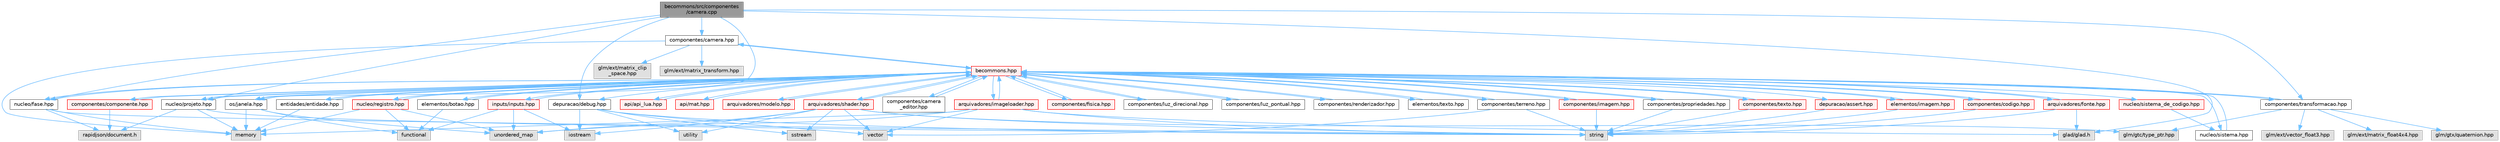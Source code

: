 digraph "becommons/src/componentes/camera.cpp"
{
 // LATEX_PDF_SIZE
  bgcolor="transparent";
  edge [fontname=Helvetica,fontsize=10,labelfontname=Helvetica,labelfontsize=10];
  node [fontname=Helvetica,fontsize=10,shape=box,height=0.2,width=0.4];
  Node1 [id="Node000001",label="becommons/src/componentes\l/camera.cpp",height=0.2,width=0.4,color="gray40", fillcolor="grey60", style="filled", fontcolor="black",tooltip=" "];
  Node1 -> Node2 [id="edge1_Node000001_Node000002",color="steelblue1",style="solid",tooltip=" "];
  Node2 [id="Node000002",label="glad/glad.h",height=0.2,width=0.4,color="grey60", fillcolor="#E0E0E0", style="filled",tooltip=" "];
  Node1 -> Node3 [id="edge2_Node000001_Node000003",color="steelblue1",style="solid",tooltip=" "];
  Node3 [id="Node000003",label="depuracao/debug.hpp",height=0.2,width=0.4,color="grey40", fillcolor="white", style="filled",URL="$debug_8hpp.html",tooltip=" "];
  Node3 -> Node4 [id="edge3_Node000003_Node000004",color="steelblue1",style="solid",tooltip=" "];
  Node4 [id="Node000004",label="vector",height=0.2,width=0.4,color="grey60", fillcolor="#E0E0E0", style="filled",tooltip=" "];
  Node3 -> Node5 [id="edge4_Node000003_Node000005",color="steelblue1",style="solid",tooltip=" "];
  Node5 [id="Node000005",label="utility",height=0.2,width=0.4,color="grey60", fillcolor="#E0E0E0", style="filled",tooltip=" "];
  Node3 -> Node6 [id="edge5_Node000003_Node000006",color="steelblue1",style="solid",tooltip=" "];
  Node6 [id="Node000006",label="string",height=0.2,width=0.4,color="grey60", fillcolor="#E0E0E0", style="filled",tooltip=" "];
  Node3 -> Node7 [id="edge6_Node000003_Node000007",color="steelblue1",style="solid",tooltip=" "];
  Node7 [id="Node000007",label="iostream",height=0.2,width=0.4,color="grey60", fillcolor="#E0E0E0", style="filled",tooltip=" "];
  Node3 -> Node8 [id="edge7_Node000003_Node000008",color="steelblue1",style="solid",tooltip=" "];
  Node8 [id="Node000008",label="sstream",height=0.2,width=0.4,color="grey60", fillcolor="#E0E0E0", style="filled",tooltip=" "];
  Node1 -> Node9 [id="edge8_Node000001_Node000009",color="steelblue1",style="solid",tooltip=" "];
  Node9 [id="Node000009",label="componentes/camera.hpp",height=0.2,width=0.4,color="grey40", fillcolor="white", style="filled",URL="$camera_8hpp.html",tooltip="Estrutura básica de câmera."];
  Node9 -> Node10 [id="edge9_Node000009_Node000010",color="steelblue1",style="solid",tooltip=" "];
  Node10 [id="Node000010",label="glm/ext/matrix_clip\l_space.hpp",height=0.2,width=0.4,color="grey60", fillcolor="#E0E0E0", style="filled",tooltip=" "];
  Node9 -> Node11 [id="edge10_Node000009_Node000011",color="steelblue1",style="solid",tooltip=" "];
  Node11 [id="Node000011",label="glm/ext/matrix_transform.hpp",height=0.2,width=0.4,color="grey60", fillcolor="#E0E0E0", style="filled",tooltip=" "];
  Node9 -> Node12 [id="edge11_Node000009_Node000012",color="steelblue1",style="solid",tooltip=" "];
  Node12 [id="Node000012",label="memory",height=0.2,width=0.4,color="grey60", fillcolor="#E0E0E0", style="filled",tooltip=" "];
  Node9 -> Node13 [id="edge12_Node000009_Node000013",color="steelblue1",style="solid",tooltip=" "];
  Node13 [id="Node000013",label="becommons.hpp",height=0.2,width=0.4,color="red", fillcolor="#FFF0F0", style="filled",URL="$becommons_8hpp.html",tooltip=" "];
  Node13 -> Node14 [id="edge13_Node000013_Node000014",color="steelblue1",style="solid",tooltip=" "];
  Node14 [id="Node000014",label="api/api_lua.hpp",height=0.2,width=0.4,color="red", fillcolor="#FFF0F0", style="filled",URL="$api__lua_8hpp.html",tooltip="Gerencia a configuração do luabridge para api lua."];
  Node14 -> Node13 [id="edge14_Node000014_Node000013",color="steelblue1",style="solid",tooltip=" "];
  Node13 -> Node19 [id="edge15_Node000013_Node000019",color="steelblue1",style="solid",tooltip=" "];
  Node19 [id="Node000019",label="api/mat.hpp",height=0.2,width=0.4,color="red", fillcolor="#FFF0F0", style="filled",URL="$mat_8hpp.html",tooltip="Gerencia funçoes matemáticas."];
  Node19 -> Node13 [id="edge16_Node000019_Node000013",color="steelblue1",style="solid",tooltip=" "];
  Node13 -> Node22 [id="edge17_Node000013_Node000022",color="steelblue1",style="solid",tooltip=" "];
  Node22 [id="Node000022",label="arquivadores/fonte.hpp",height=0.2,width=0.4,color="red", fillcolor="#FFF0F0", style="filled",URL="$fonte_8hpp.html",tooltip="Define estruturas básicas para renderização de textos."];
  Node22 -> Node2 [id="edge18_Node000022_Node000002",color="steelblue1",style="solid",tooltip=" "];
  Node22 -> Node6 [id="edge19_Node000022_Node000006",color="steelblue1",style="solid",tooltip=" "];
  Node22 -> Node13 [id="edge20_Node000022_Node000013",color="steelblue1",style="solid",tooltip=" "];
  Node13 -> Node25 [id="edge21_Node000013_Node000025",color="steelblue1",style="solid",tooltip=" "];
  Node25 [id="Node000025",label="arquivadores/imageloader.hpp",height=0.2,width=0.4,color="red", fillcolor="#FFF0F0", style="filled",URL="$imageloader_8hpp.html",tooltip="Gerencia as imagems/texturas carregadas na engine."];
  Node25 -> Node2 [id="edge22_Node000025_Node000002",color="steelblue1",style="solid",tooltip=" "];
  Node25 -> Node6 [id="edge23_Node000025_Node000006",color="steelblue1",style="solid",tooltip=" "];
  Node25 -> Node26 [id="edge24_Node000025_Node000026",color="steelblue1",style="solid",tooltip=" "];
  Node26 [id="Node000026",label="unordered_map",height=0.2,width=0.4,color="grey60", fillcolor="#E0E0E0", style="filled",tooltip=" "];
  Node25 -> Node4 [id="edge25_Node000025_Node000004",color="steelblue1",style="solid",tooltip=" "];
  Node25 -> Node12 [id="edge26_Node000025_Node000012",color="steelblue1",style="solid",tooltip=" "];
  Node25 -> Node13 [id="edge27_Node000025_Node000013",color="steelblue1",style="solid",tooltip=" "];
  Node13 -> Node29 [id="edge28_Node000013_Node000029",color="steelblue1",style="solid",tooltip=" "];
  Node29 [id="Node000029",label="arquivadores/modelo.hpp",height=0.2,width=0.4,color="red", fillcolor="#FFF0F0", style="filled",URL="$modelo_8hpp.html",tooltip="Carrega um modelo usando a biblioteca assimp com base em um diretório."];
  Node29 -> Node13 [id="edge29_Node000029_Node000013",color="steelblue1",style="solid",tooltip=" "];
  Node13 -> Node31 [id="edge30_Node000013_Node000031",color="steelblue1",style="solid",tooltip=" "];
  Node31 [id="Node000031",label="arquivadores/shader.hpp",height=0.2,width=0.4,color="red", fillcolor="#FFF0F0", style="filled",URL="$shader_8hpp.html",tooltip="Gerencia os shaders GLSL."];
  Node31 -> Node6 [id="edge31_Node000031_Node000006",color="steelblue1",style="solid",tooltip=" "];
  Node31 -> Node8 [id="edge32_Node000031_Node000008",color="steelblue1",style="solid",tooltip=" "];
  Node31 -> Node7 [id="edge33_Node000031_Node000007",color="steelblue1",style="solid",tooltip=" "];
  Node31 -> Node4 [id="edge34_Node000031_Node000004",color="steelblue1",style="solid",tooltip=" "];
  Node31 -> Node5 [id="edge35_Node000031_Node000005",color="steelblue1",style="solid",tooltip=" "];
  Node31 -> Node26 [id="edge36_Node000031_Node000026",color="steelblue1",style="solid",tooltip=" "];
  Node31 -> Node33 [id="edge37_Node000031_Node000033",color="steelblue1",style="solid",tooltip=" "];
  Node33 [id="Node000033",label="glm/gtc/type_ptr.hpp",height=0.2,width=0.4,color="grey60", fillcolor="#E0E0E0", style="filled",tooltip=" "];
  Node31 -> Node13 [id="edge38_Node000031_Node000013",color="steelblue1",style="solid",tooltip=" "];
  Node13 -> Node9 [id="edge39_Node000013_Node000009",color="steelblue1",style="solid",tooltip=" "];
  Node13 -> Node34 [id="edge40_Node000013_Node000034",color="steelblue1",style="solid",tooltip=" "];
  Node34 [id="Node000034",label="componentes/camera\l_editor.hpp",height=0.2,width=0.4,color="grey40", fillcolor="white", style="filled",URL="$camera__editor_8hpp.html",tooltip=" "];
  Node34 -> Node13 [id="edge41_Node000034_Node000013",color="steelblue1",style="solid",tooltip=" "];
  Node13 -> Node35 [id="edge42_Node000013_Node000035",color="steelblue1",style="solid",tooltip=" "];
  Node35 [id="Node000035",label="componentes/codigo.hpp",height=0.2,width=0.4,color="red", fillcolor="#FFF0F0", style="filled",URL="$codigo_8hpp.html",tooltip="Componente de código para entidades ECS."];
  Node35 -> Node6 [id="edge43_Node000035_Node000006",color="steelblue1",style="solid",tooltip=" "];
  Node35 -> Node13 [id="edge44_Node000035_Node000013",color="steelblue1",style="solid",tooltip=" "];
  Node13 -> Node37 [id="edge45_Node000013_Node000037",color="steelblue1",style="solid",tooltip=" "];
  Node37 [id="Node000037",label="componentes/componente.hpp",height=0.2,width=0.4,color="red", fillcolor="#FFF0F0", style="filled",URL="$componente_8hpp.html",tooltip="Estrutura base para componetes."];
  Node37 -> Node39 [id="edge46_Node000037_Node000039",color="steelblue1",style="solid",tooltip=" "];
  Node39 [id="Node000039",label="rapidjson/document.h",height=0.2,width=0.4,color="grey60", fillcolor="#E0E0E0", style="filled",tooltip=" "];
  Node37 -> Node13 [id="edge47_Node000037_Node000013",color="steelblue1",style="solid",tooltip=" "];
  Node13 -> Node42 [id="edge48_Node000013_Node000042",color="steelblue1",style="solid",tooltip=" "];
  Node42 [id="Node000042",label="componentes/fisica.hpp",height=0.2,width=0.4,color="red", fillcolor="#FFF0F0", style="filled",URL="$fisica_8hpp.html",tooltip="Componente de física para entidades ECS."];
  Node42 -> Node13 [id="edge49_Node000042_Node000013",color="steelblue1",style="solid",tooltip=" "];
  Node13 -> Node43 [id="edge50_Node000013_Node000043",color="steelblue1",style="solid",tooltip=" "];
  Node43 [id="Node000043",label="componentes/imagem.hpp",height=0.2,width=0.4,color="red", fillcolor="#FFF0F0", style="filled",URL="$componentes_2imagem_8hpp.html",tooltip=" "];
  Node43 -> Node6 [id="edge51_Node000043_Node000006",color="steelblue1",style="solid",tooltip=" "];
  Node43 -> Node13 [id="edge52_Node000043_Node000013",color="steelblue1",style="solid",tooltip=" "];
  Node13 -> Node44 [id="edge53_Node000013_Node000044",color="steelblue1",style="solid",tooltip=" "];
  Node44 [id="Node000044",label="componentes/luz_direcional.hpp",height=0.2,width=0.4,color="grey40", fillcolor="white", style="filled",URL="$luz__direcional_8hpp.html",tooltip=" "];
  Node44 -> Node13 [id="edge54_Node000044_Node000013",color="steelblue1",style="solid",tooltip=" "];
  Node13 -> Node45 [id="edge55_Node000013_Node000045",color="steelblue1",style="solid",tooltip=" "];
  Node45 [id="Node000045",label="componentes/luz_pontual.hpp",height=0.2,width=0.4,color="grey40", fillcolor="white", style="filled",URL="$luz__pontual_8hpp.html",tooltip=" "];
  Node45 -> Node13 [id="edge56_Node000045_Node000013",color="steelblue1",style="solid",tooltip=" "];
  Node13 -> Node46 [id="edge57_Node000013_Node000046",color="steelblue1",style="solid",tooltip=" "];
  Node46 [id="Node000046",label="componentes/propriedades.hpp",height=0.2,width=0.4,color="grey40", fillcolor="white", style="filled",URL="$propriedades_8hpp.html",tooltip=" "];
  Node46 -> Node6 [id="edge58_Node000046_Node000006",color="steelblue1",style="solid",tooltip=" "];
  Node46 -> Node13 [id="edge59_Node000046_Node000013",color="steelblue1",style="solid",tooltip=" "];
  Node13 -> Node47 [id="edge60_Node000013_Node000047",color="steelblue1",style="solid",tooltip=" "];
  Node47 [id="Node000047",label="componentes/renderizador.hpp",height=0.2,width=0.4,color="grey40", fillcolor="white", style="filled",URL="$renderizador_8hpp.html",tooltip=" "];
  Node47 -> Node13 [id="edge61_Node000047_Node000013",color="steelblue1",style="solid",tooltip=" "];
  Node13 -> Node48 [id="edge62_Node000013_Node000048",color="steelblue1",style="solid",tooltip=" "];
  Node48 [id="Node000048",label="componentes/terreno.hpp",height=0.2,width=0.4,color="grey40", fillcolor="white", style="filled",URL="$terreno_8hpp.html",tooltip=" "];
  Node48 -> Node4 [id="edge63_Node000048_Node000004",color="steelblue1",style="solid",tooltip=" "];
  Node48 -> Node6 [id="edge64_Node000048_Node000006",color="steelblue1",style="solid",tooltip=" "];
  Node48 -> Node13 [id="edge65_Node000048_Node000013",color="steelblue1",style="solid",tooltip=" "];
  Node13 -> Node49 [id="edge66_Node000013_Node000049",color="steelblue1",style="solid",tooltip=" "];
  Node49 [id="Node000049",label="componentes/texto.hpp",height=0.2,width=0.4,color="red", fillcolor="#FFF0F0", style="filled",URL="$componentes_2texto_8hpp.html",tooltip=" "];
  Node49 -> Node6 [id="edge67_Node000049_Node000006",color="steelblue1",style="solid",tooltip=" "];
  Node49 -> Node13 [id="edge68_Node000049_Node000013",color="steelblue1",style="solid",tooltip=" "];
  Node13 -> Node50 [id="edge69_Node000013_Node000050",color="steelblue1",style="solid",tooltip=" "];
  Node50 [id="Node000050",label="componentes/transformacao.hpp",height=0.2,width=0.4,color="grey40", fillcolor="white", style="filled",URL="$transformacao_8hpp.html",tooltip="Calcula a mtriz de modelo para um objeto 3d qualquer."];
  Node50 -> Node13 [id="edge70_Node000050_Node000013",color="steelblue1",style="solid",tooltip=" "];
  Node50 -> Node51 [id="edge71_Node000050_Node000051",color="steelblue1",style="solid",tooltip=" "];
  Node51 [id="Node000051",label="glm/ext/vector_float3.hpp",height=0.2,width=0.4,color="grey60", fillcolor="#E0E0E0", style="filled",tooltip=" "];
  Node50 -> Node52 [id="edge72_Node000050_Node000052",color="steelblue1",style="solid",tooltip=" "];
  Node52 [id="Node000052",label="glm/ext/matrix_float4x4.hpp",height=0.2,width=0.4,color="grey60", fillcolor="#E0E0E0", style="filled",tooltip=" "];
  Node50 -> Node33 [id="edge73_Node000050_Node000033",color="steelblue1",style="solid",tooltip=" "];
  Node50 -> Node53 [id="edge74_Node000050_Node000053",color="steelblue1",style="solid",tooltip=" "];
  Node53 [id="Node000053",label="glm/gtx/quaternion.hpp",height=0.2,width=0.4,color="grey60", fillcolor="#E0E0E0", style="filled",tooltip=" "];
  Node13 -> Node3 [id="edge75_Node000013_Node000003",color="steelblue1",style="solid",tooltip=" "];
  Node13 -> Node54 [id="edge76_Node000013_Node000054",color="steelblue1",style="solid",tooltip=" "];
  Node54 [id="Node000054",label="depuracao/assert.hpp",height=0.2,width=0.4,color="red", fillcolor="#FFF0F0", style="filled",URL="$assert_8hpp.html",tooltip=" "];
  Node54 -> Node6 [id="edge77_Node000054_Node000006",color="steelblue1",style="solid",tooltip=" "];
  Node13 -> Node57 [id="edge78_Node000013_Node000057",color="steelblue1",style="solid",tooltip=" "];
  Node57 [id="Node000057",label="elementos/botao.hpp",height=0.2,width=0.4,color="grey40", fillcolor="white", style="filled",URL="$botao_8hpp.html",tooltip=" "];
  Node57 -> Node58 [id="edge79_Node000057_Node000058",color="steelblue1",style="solid",tooltip=" "];
  Node58 [id="Node000058",label="functional",height=0.2,width=0.4,color="grey60", fillcolor="#E0E0E0", style="filled",tooltip=" "];
  Node57 -> Node13 [id="edge80_Node000057_Node000013",color="steelblue1",style="solid",tooltip=" "];
  Node13 -> Node59 [id="edge81_Node000013_Node000059",color="steelblue1",style="solid",tooltip=" "];
  Node59 [id="Node000059",label="elementos/imagem.hpp",height=0.2,width=0.4,color="red", fillcolor="#FFF0F0", style="filled",URL="$elementos_2imagem_8hpp.html",tooltip="Gerencia a configuração do luabridge para api lua."];
  Node59 -> Node6 [id="edge82_Node000059_Node000006",color="steelblue1",style="solid",tooltip=" "];
  Node59 -> Node13 [id="edge83_Node000059_Node000013",color="steelblue1",style="solid",tooltip=" "];
  Node13 -> Node60 [id="edge84_Node000013_Node000060",color="steelblue1",style="solid",tooltip=" "];
  Node60 [id="Node000060",label="elementos/texto.hpp",height=0.2,width=0.4,color="grey40", fillcolor="white", style="filled",URL="$elementos_2texto_8hpp.html",tooltip=" "];
  Node60 -> Node13 [id="edge85_Node000060_Node000013",color="steelblue1",style="solid",tooltip=" "];
  Node13 -> Node61 [id="edge86_Node000013_Node000061",color="steelblue1",style="solid",tooltip=" "];
  Node61 [id="Node000061",label="entidades/entidade.hpp",height=0.2,width=0.4,color="grey40", fillcolor="white", style="filled",URL="$entidade_8hpp.html",tooltip="Inclusoes e defini��es relacionadas � entidade."];
  Node61 -> Node12 [id="edge87_Node000061_Node000012",color="steelblue1",style="solid",tooltip=" "];
  Node61 -> Node13 [id="edge88_Node000061_Node000013",color="steelblue1",style="solid",tooltip=" "];
  Node13 -> Node62 [id="edge89_Node000013_Node000062",color="steelblue1",style="solid",tooltip=" "];
  Node62 [id="Node000062",label="inputs/inputs.hpp",height=0.2,width=0.4,color="red", fillcolor="#FFF0F0", style="filled",URL="$inputs_8hpp.html",tooltip=" "];
  Node62 -> Node7 [id="edge90_Node000062_Node000007",color="steelblue1",style="solid",tooltip=" "];
  Node62 -> Node26 [id="edge91_Node000062_Node000026",color="steelblue1",style="solid",tooltip=" "];
  Node62 -> Node58 [id="edge92_Node000062_Node000058",color="steelblue1",style="solid",tooltip=" "];
  Node62 -> Node13 [id="edge93_Node000062_Node000013",color="steelblue1",style="solid",tooltip=" "];
  Node13 -> Node63 [id="edge94_Node000013_Node000063",color="steelblue1",style="solid",tooltip=" "];
  Node63 [id="Node000063",label="nucleo/fase.hpp",height=0.2,width=0.4,color="grey40", fillcolor="white", style="filled",URL="$fase_8hpp.html",tooltip="Gerencia sistemas numa fase."];
  Node63 -> Node6 [id="edge95_Node000063_Node000006",color="steelblue1",style="solid",tooltip=" "];
  Node63 -> Node12 [id="edge96_Node000063_Node000012",color="steelblue1",style="solid",tooltip=" "];
  Node63 -> Node39 [id="edge97_Node000063_Node000039",color="steelblue1",style="solid",tooltip=" "];
  Node63 -> Node13 [id="edge98_Node000063_Node000013",color="steelblue1",style="solid",tooltip=" "];
  Node13 -> Node64 [id="edge99_Node000013_Node000064",color="steelblue1",style="solid",tooltip=" "];
  Node64 [id="Node000064",label="nucleo/projeto.hpp",height=0.2,width=0.4,color="grey40", fillcolor="white", style="filled",URL="$projeto_8hpp.html",tooltip="Gerencia configurações do projeto."];
  Node64 -> Node6 [id="edge100_Node000064_Node000006",color="steelblue1",style="solid",tooltip=" "];
  Node64 -> Node39 [id="edge101_Node000064_Node000039",color="steelblue1",style="solid",tooltip=" "];
  Node64 -> Node12 [id="edge102_Node000064_Node000012",color="steelblue1",style="solid",tooltip=" "];
  Node64 -> Node13 [id="edge103_Node000064_Node000013",color="steelblue1",style="solid",tooltip=" "];
  Node13 -> Node65 [id="edge104_Node000013_Node000065",color="steelblue1",style="solid",tooltip=" "];
  Node65 [id="Node000065",label="nucleo/registro.hpp",height=0.2,width=0.4,color="red", fillcolor="#FFF0F0", style="filled",URL="$registro_8hpp.html",tooltip="Inclusoes e definições relacionadas à registro."];
  Node65 -> Node26 [id="edge105_Node000065_Node000026",color="steelblue1",style="solid",tooltip=" "];
  Node65 -> Node12 [id="edge106_Node000065_Node000012",color="steelblue1",style="solid",tooltip=" "];
  Node65 -> Node58 [id="edge107_Node000065_Node000058",color="steelblue1",style="solid",tooltip=" "];
  Node65 -> Node13 [id="edge108_Node000065_Node000013",color="steelblue1",style="solid",tooltip=" "];
  Node13 -> Node67 [id="edge109_Node000013_Node000067",color="steelblue1",style="solid",tooltip=" "];
  Node67 [id="Node000067",label="nucleo/sistema.hpp",height=0.2,width=0.4,color="grey40", fillcolor="white", style="filled",URL="$nucleo_2sistema_8hpp.html",tooltip=" "];
  Node67 -> Node13 [id="edge110_Node000067_Node000013",color="steelblue1",style="solid",tooltip=" "];
  Node13 -> Node68 [id="edge111_Node000013_Node000068",color="steelblue1",style="solid",tooltip=" "];
  Node68 [id="Node000068",label="nucleo/sistema_de_codigo.hpp",height=0.2,width=0.4,color="red", fillcolor="#FFF0F0", style="filled",URL="$sistema__de__codigo_8hpp.html",tooltip=" "];
  Node68 -> Node67 [id="edge112_Node000068_Node000067",color="steelblue1",style="solid",tooltip=" "];
  Node13 -> Node75 [id="edge113_Node000013_Node000075",color="steelblue1",style="solid",tooltip=" "];
  Node75 [id="Node000075",label="os/janela.hpp",height=0.2,width=0.4,color="grey40", fillcolor="white", style="filled",URL="$janela_8hpp.html",tooltip="Inicia e gerencia janela glfw."];
  Node75 -> Node58 [id="edge114_Node000075_Node000058",color="steelblue1",style="solid",tooltip=" "];
  Node75 -> Node12 [id="edge115_Node000075_Node000012",color="steelblue1",style="solid",tooltip=" "];
  Node75 -> Node26 [id="edge116_Node000075_Node000026",color="steelblue1",style="solid",tooltip=" "];
  Node75 -> Node13 [id="edge117_Node000075_Node000013",color="steelblue1",style="solid",tooltip=" "];
  Node1 -> Node50 [id="edge118_Node000001_Node000050",color="steelblue1",style="solid",tooltip=" "];
  Node1 -> Node63 [id="edge119_Node000001_Node000063",color="steelblue1",style="solid",tooltip=" "];
  Node1 -> Node64 [id="edge120_Node000001_Node000064",color="steelblue1",style="solid",tooltip=" "];
  Node1 -> Node75 [id="edge121_Node000001_Node000075",color="steelblue1",style="solid",tooltip=" "];
}
